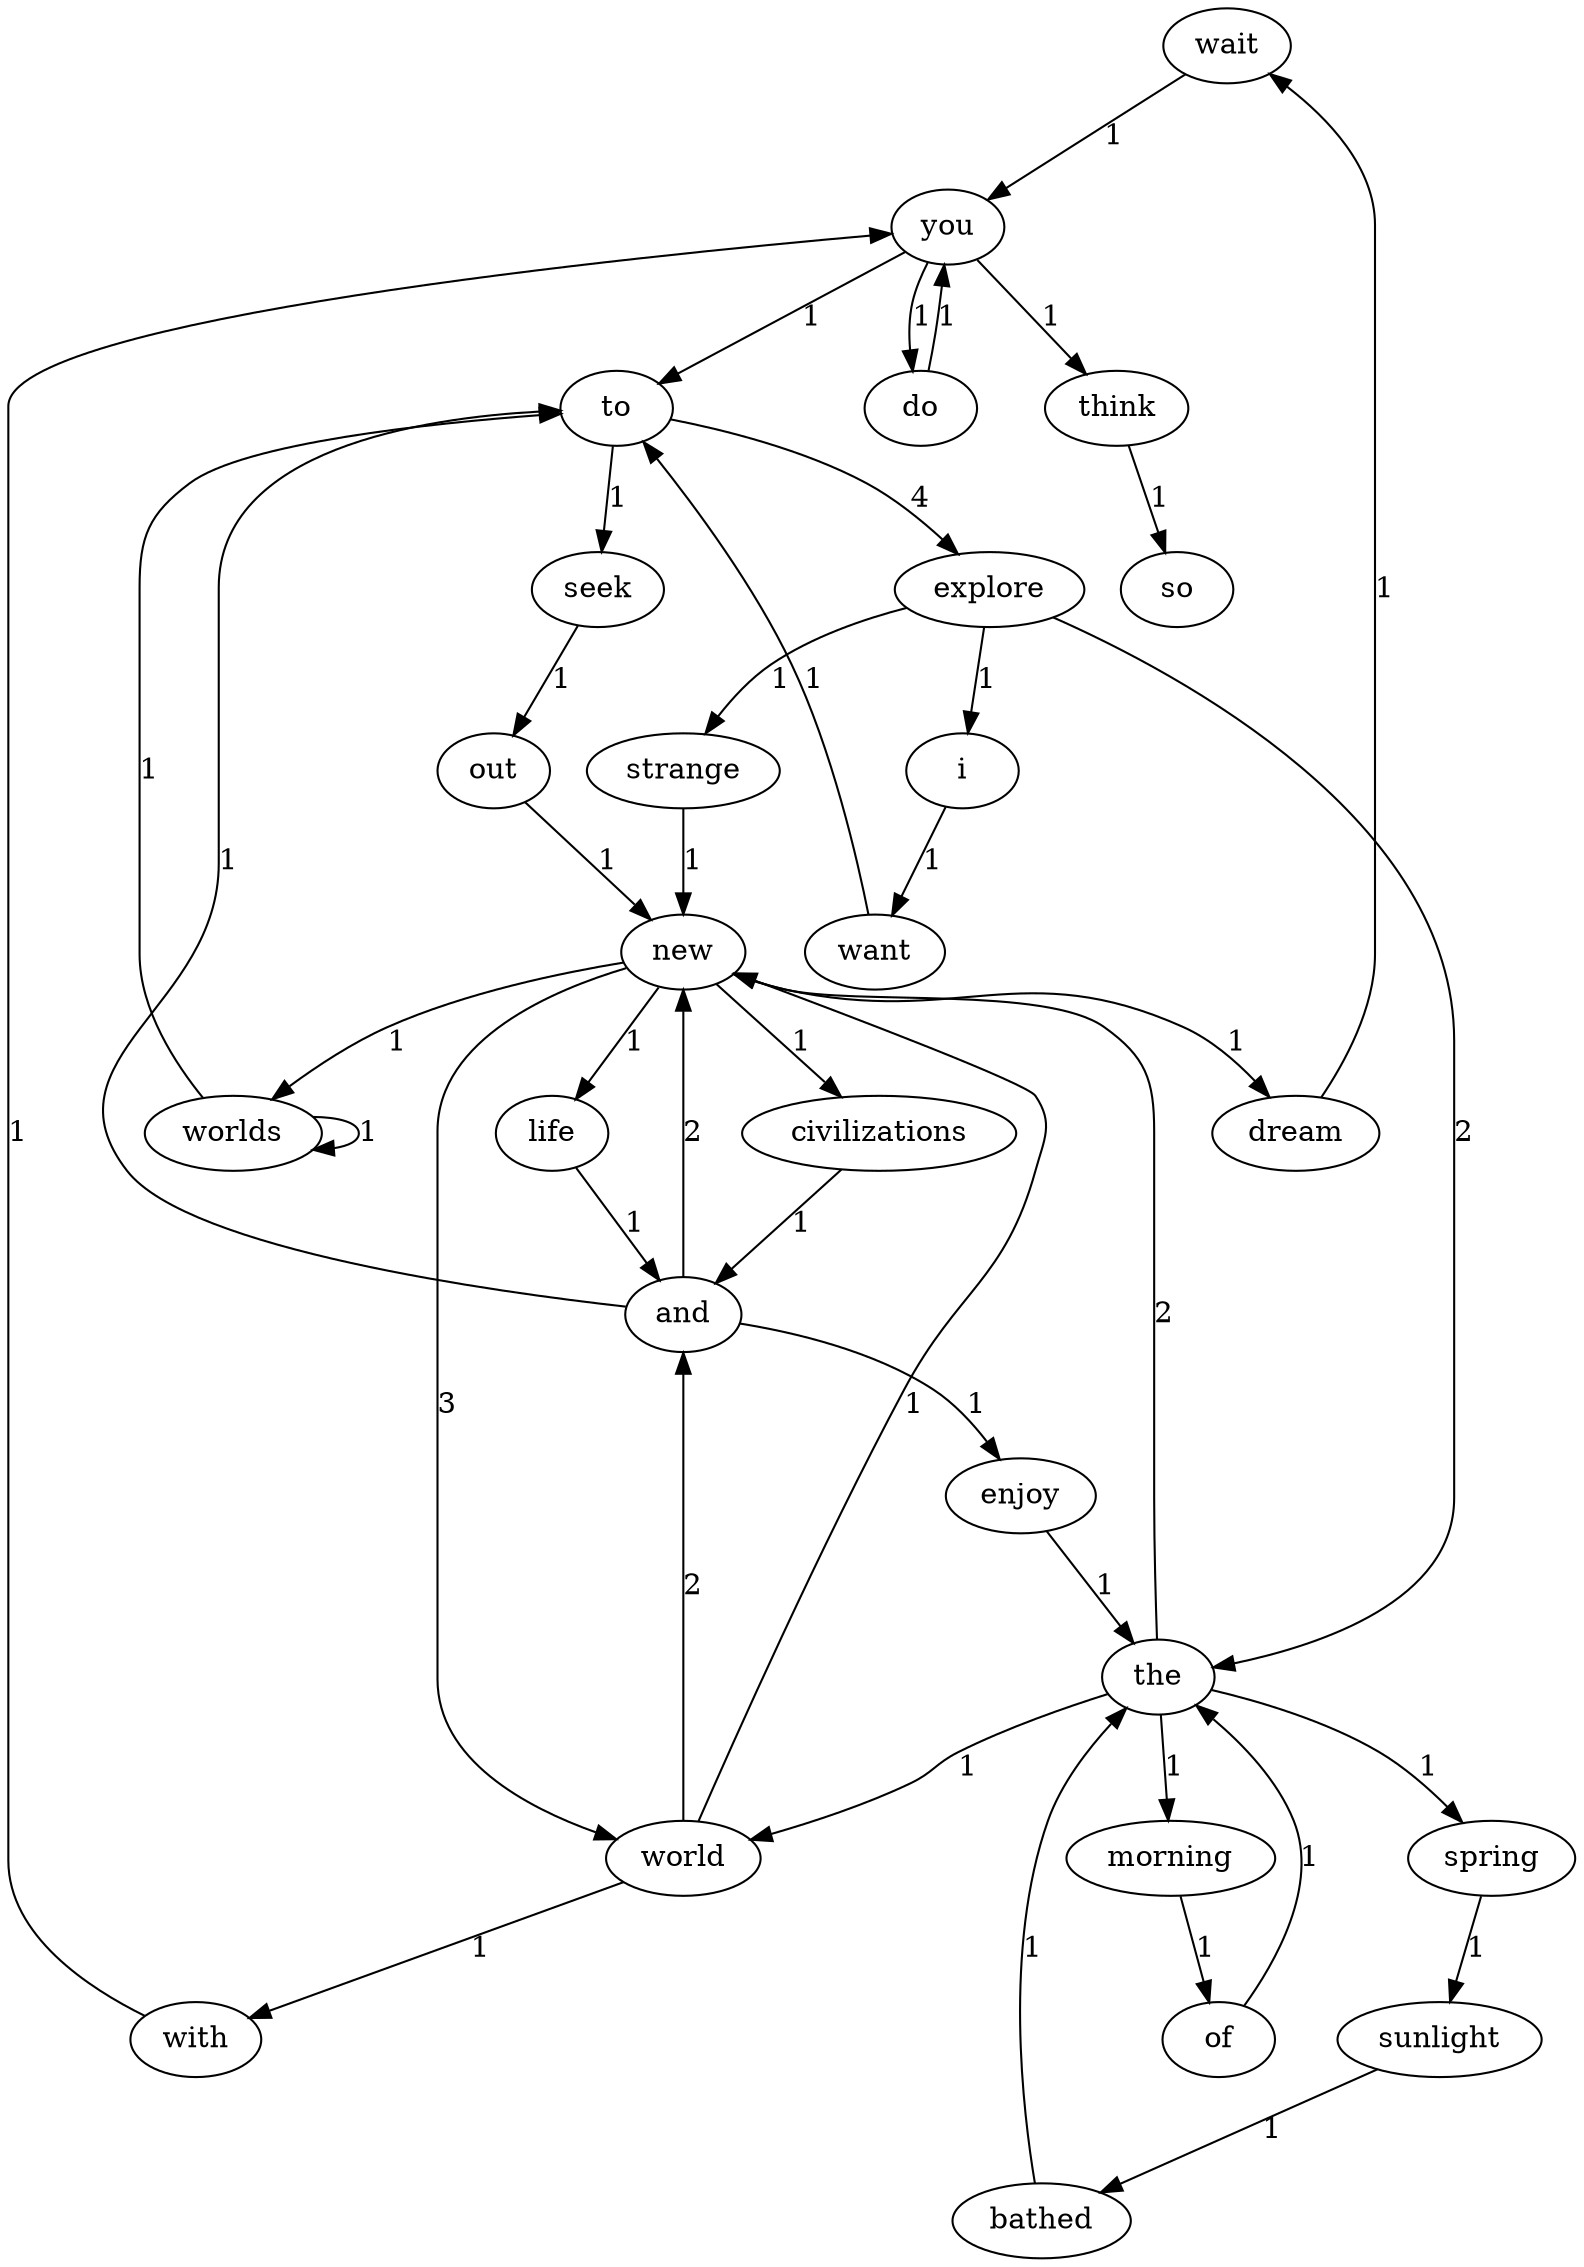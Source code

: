 digraph G {
  "wait";
  "worlds";
  "enjoy";
  "do";
  "seek";
  "life";
  "out";
  "spring";
  "world";
  "and";
  "of";
  "bathed";
  "civilizations";
  "you";
  "think";
  "new";
  "explore";
  "want";
  "i";
  "strange";
  "morning";
  "the";
  "with";
  "sunlight";
  "dream";
  "to";
  "wait" -> "you" [label="1",color="black"];
  "worlds" -> "worlds" [label="1",color="black"];
  "worlds" -> "to" [label="1",color="black"];
  "enjoy" -> "the" [label="1",color="black"];
  "do" -> "you" [label="1",color="black"];
  "seek" -> "out" [label="1",color="black"];
  "life" -> "and" [label="1",color="black"];
  "out" -> "new" [label="1",color="black"];
  "spring" -> "sunlight" [label="1",color="black"];
  "world" -> "with" [label="1",color="black"];
  "world" -> "new" [label="1",color="black"];
  "world" -> "and" [label="2",color="black"];
  "and" -> "new" [label="2",color="black"];
  "and" -> "enjoy" [label="1",color="black"];
  "and" -> "to" [label="1",color="black"];
  "of" -> "the" [label="1",color="black"];
  "bathed" -> "the" [label="1",color="black"];
  "civilizations" -> "and" [label="1",color="black"];
  "you" -> "think" [label="1",color="black"];
  "you" -> "do" [label="1",color="black"];
  "you" -> "to" [label="1",color="black"];
  "think" -> "so" [label="1",color="black"];
  "new" -> "world" [label="3",color="black"];
  "new" -> "worlds" [label="1",color="black"];
  "new" -> "dream" [label="1",color="black"];
  "new" -> "civilizations" [label="1",color="black"];
  "new" -> "life" [label="1",color="black"];
  "explore" -> "the" [label="2",color="black"];
  "explore" -> "i" [label="1",color="black"];
  "explore" -> "strange" [label="1",color="black"];
  "want" -> "to" [label="1",color="black"];
  "i" -> "want" [label="1",color="black"];
  "strange" -> "new" [label="1",color="black"];
  "morning" -> "of" [label="1",color="black"];
  "the" -> "spring" [label="1",color="black"];
  "the" -> "new" [label="2",color="black"];
  "the" -> "world" [label="1",color="black"];
  "the" -> "morning" [label="1",color="black"];
  "with" -> "you" [label="1",color="black"];
  "sunlight" -> "bathed" [label="1",color="black"];
  "dream" -> "wait" [label="1",color="black"];
  "to" -> "explore" [label="4",color="black"];
  "to" -> "seek" [label="1",color="black"];
}